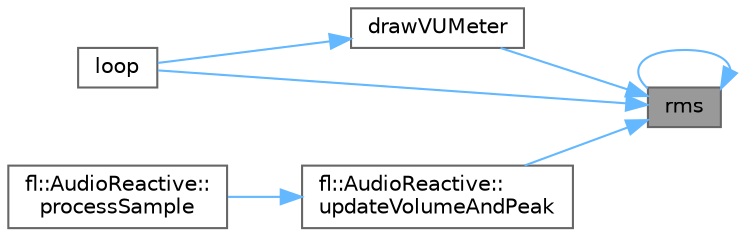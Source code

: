 digraph "rms"
{
 // INTERACTIVE_SVG=YES
 // LATEX_PDF_SIZE
  bgcolor="transparent";
  edge [fontname=Helvetica,fontsize=10,labelfontname=Helvetica,labelfontsize=10];
  node [fontname=Helvetica,fontsize=10,shape=box,height=0.2,width=0.4];
  rankdir="RL";
  Node1 [id="Node000001",label="rms",height=0.2,width=0.4,color="gray40", fillcolor="grey60", style="filled", fontcolor="black",tooltip=" "];
  Node1 -> Node2 [id="edge1_Node000001_Node000002",dir="back",color="steelblue1",style="solid",tooltip=" "];
  Node2 [id="Node000002",label="drawVUMeter",height=0.2,width=0.4,color="grey40", fillcolor="white", style="filled",URL="$da/dc7/advanced_8h_a3cd847c9f0a4c2d5196727427f9900fe.html#a3cd847c9f0a4c2d5196727427f9900fe",tooltip=" "];
  Node2 -> Node3 [id="edge2_Node000002_Node000003",dir="back",color="steelblue1",style="solid",tooltip=" "];
  Node3 [id="Node000003",label="loop",height=0.2,width=0.4,color="grey40", fillcolor="white", style="filled",URL="$da/dc7/advanced_8h_afe461d27b9c48d5921c00d521181f12f.html#afe461d27b9c48d5921c00d521181f12f",tooltip=" "];
  Node1 -> Node3 [id="edge3_Node000001_Node000003",dir="back",color="steelblue1",style="solid",tooltip=" "];
  Node1 -> Node1 [id="edge4_Node000001_Node000001",dir="back",color="steelblue1",style="solid",tooltip=" "];
  Node1 -> Node4 [id="edge5_Node000001_Node000004",dir="back",color="steelblue1",style="solid",tooltip=" "];
  Node4 [id="Node000004",label="fl::AudioReactive::\lupdateVolumeAndPeak",height=0.2,width=0.4,color="grey40", fillcolor="white", style="filled",URL="$d3/d40/classfl_1_1_audio_reactive_a7284a7527968daabb94441f3ce61a191.html#a7284a7527968daabb94441f3ce61a191",tooltip=" "];
  Node4 -> Node5 [id="edge6_Node000004_Node000005",dir="back",color="steelblue1",style="solid",tooltip=" "];
  Node5 [id="Node000005",label="fl::AudioReactive::\lprocessSample",height=0.2,width=0.4,color="grey40", fillcolor="white", style="filled",URL="$d3/d40/classfl_1_1_audio_reactive_af5d11059f30ab27a6ad49570e3cd9fb3.html#af5d11059f30ab27a6ad49570e3cd9fb3",tooltip=" "];
}
